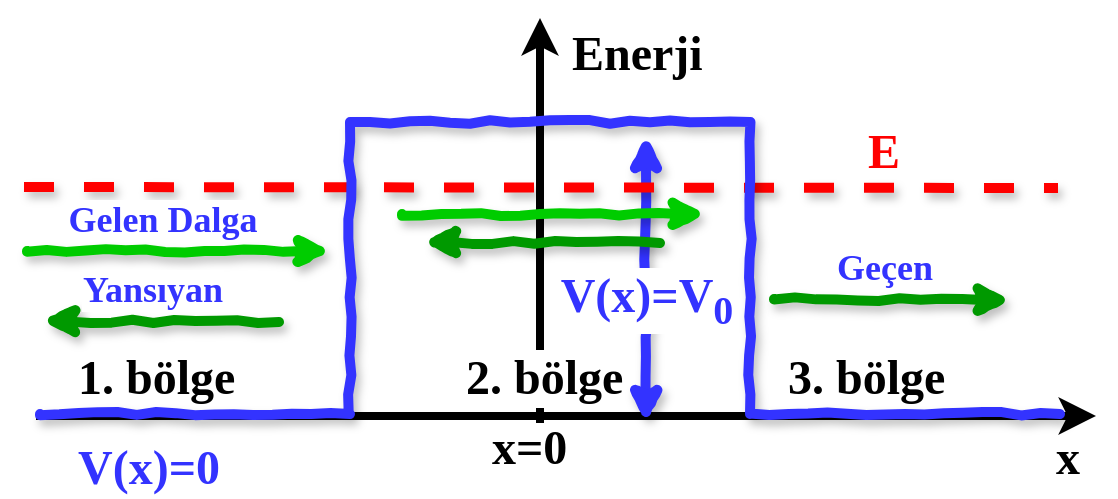 <mxfile version="12.1.9" type="device" pages="1"><diagram id="ZiPAcwfU952Y07UZ7NPH" name="Page-1"><mxGraphModel dx="1422" dy="804" grid="0" gridSize="10" guides="1" tooltips="1" connect="1" arrows="1" fold="1" page="1" pageScale="1" pageWidth="850" pageHeight="1100" math="0" shadow="0"><root><mxCell id="0"/><mxCell id="1" parent="0"/><mxCell id="BAUUFboI9dtbD_EHtKBf-2" value="" style="endArrow=classic;html=1;strokeWidth=4;" parent="1" edge="1"><mxGeometry width="50" height="50" relative="1" as="geometry"><mxPoint x="200" y="360" as="sourcePoint"/><mxPoint x="730" y="360" as="targetPoint"/></mxGeometry></mxCell><mxCell id="BAUUFboI9dtbD_EHtKBf-3" value="" style="endArrow=classic;html=1;strokeWidth=4;" parent="1" edge="1"><mxGeometry width="50" height="50" relative="1" as="geometry"><mxPoint x="452" y="363.5" as="sourcePoint"/><mxPoint x="452" y="161" as="targetPoint"/></mxGeometry></mxCell><mxCell id="BAUUFboI9dtbD_EHtKBf-7" value="" style="endArrow=classic;startArrow=classic;html=1;shadow=1;strokeWidth=5;startFill=1;gradientColor=#ea6b66;fillColor=#f8cecc;strokeColor=#3333FF;comic=1;" parent="1" edge="1"><mxGeometry width="50" height="50" relative="1" as="geometry"><mxPoint x="505" y="363.5" as="sourcePoint"/><mxPoint x="505" y="219.5" as="targetPoint"/></mxGeometry></mxCell><mxCell id="BAUUFboI9dtbD_EHtKBf-29" value="&lt;b style=&quot;font-family: &amp;quot;comic sans ms&amp;quot;; font-size: 24px; text-align: left;&quot;&gt;V(x)=V&lt;sub&gt;0&lt;/sub&gt;&lt;/b&gt;" style="text;html=1;resizable=0;points=[];align=center;verticalAlign=middle;labelBackgroundColor=#ffffff;fontColor=#3333FF;" parent="BAUUFboI9dtbD_EHtKBf-7" vertex="1" connectable="0"><mxGeometry x="-0.21" relative="1" as="geometry"><mxPoint y="-5" as="offset"/></mxGeometry></mxCell><mxCell id="BAUUFboI9dtbD_EHtKBf-15" value="&lt;font style=&quot;font-size: 24px&quot; face=&quot;Comic Sans MS&quot;&gt;&lt;b&gt;Enerji&lt;/b&gt;&lt;/font&gt;" style="text;html=1;resizable=0;points=[];autosize=1;align=left;verticalAlign=top;spacingTop=-4;fontColor=#000000;" parent="1" vertex="1"><mxGeometry x="465.5" y="161.5" width="79" height="20" as="geometry"/></mxCell><mxCell id="BAUUFboI9dtbD_EHtKBf-16" value="" style="endArrow=none;dashed=1;html=1;shadow=1;strokeColor=#FF0000;strokeWidth=5;fontColor=#000000;" parent="1" edge="1"><mxGeometry width="50" height="50" relative="1" as="geometry"><mxPoint x="194" y="245.5" as="sourcePoint"/><mxPoint x="711" y="246" as="targetPoint"/></mxGeometry></mxCell><mxCell id="BAUUFboI9dtbD_EHtKBf-18" value="&lt;font style=&quot;font-size: 24px&quot; face=&quot;Comic Sans MS&quot;&gt;&lt;b&gt;E&lt;/b&gt;&lt;/font&gt;" style="text;html=1;resizable=0;points=[];autosize=1;align=left;verticalAlign=top;spacingTop=-4;fontColor=#FF0000;" parent="1" vertex="1"><mxGeometry x="614" y="211" width="25" height="20" as="geometry"/></mxCell><mxCell id="BAUUFboI9dtbD_EHtKBf-19" value="&lt;font style=&quot;font-size: 24px&quot; face=&quot;Comic Sans MS&quot;&gt;&lt;b&gt;x=0&lt;/b&gt;&lt;/font&gt;" style="text;html=1;resizable=0;points=[];autosize=1;align=left;verticalAlign=top;spacingTop=-4;fontColor=#000000;" parent="1" vertex="1"><mxGeometry x="425.5" y="358.5" width="54" height="20" as="geometry"/></mxCell><mxCell id="BAUUFboI9dtbD_EHtKBf-20" value="&lt;font style=&quot;font-size: 24px&quot; face=&quot;Comic Sans MS&quot;&gt;&lt;b&gt;x&lt;/b&gt;&lt;/font&gt;" style="text;html=1;resizable=0;points=[];autosize=1;align=left;verticalAlign=top;spacingTop=-4;fontColor=#000000;" parent="1" vertex="1"><mxGeometry x="708" y="363.5" width="24" height="20" as="geometry"/></mxCell><mxCell id="BAUUFboI9dtbD_EHtKBf-21" value="&lt;font face=&quot;Comic Sans MS&quot;&gt;&lt;span style=&quot;font-size: 24px&quot;&gt;&lt;b&gt;V(x)=0&lt;/b&gt;&lt;/span&gt;&lt;/font&gt;" style="text;html=1;resizable=0;points=[];autosize=1;align=left;verticalAlign=top;spacingTop=-4;gradientColor=#ea6b66;fillColor=none;strokeColor=none;shadow=0;comic=0;rounded=0;glass=0;fontColor=#3333FF;" parent="1" vertex="1"><mxGeometry x="219" y="368.5" width="87" height="20" as="geometry"/></mxCell><mxCell id="BAUUFboI9dtbD_EHtKBf-23" value="" style="endArrow=classic;html=1;shadow=1;strokeColor=#00CC00;strokeWidth=5;fontColor=#3333FF;comic=1;" parent="1" edge="1"><mxGeometry width="50" height="50" relative="1" as="geometry"><mxPoint x="195.5" y="277.5" as="sourcePoint"/><mxPoint x="347.5" y="277.5" as="targetPoint"/></mxGeometry></mxCell><mxCell id="BAUUFboI9dtbD_EHtKBf-25" value="&lt;font style=&quot;font-size: 18px&quot; face=&quot;Comic Sans MS&quot;&gt;&lt;b&gt;Gelen Dalga&lt;/b&gt;&lt;/font&gt;" style="text;html=1;resizable=0;points=[];align=center;verticalAlign=middle;labelBackgroundColor=#ffffff;fontColor=#3333FF;" parent="BAUUFboI9dtbD_EHtKBf-23" vertex="1" connectable="0"><mxGeometry x="-0.257" y="-3" relative="1" as="geometry"><mxPoint x="11" y="-18.5" as="offset"/></mxGeometry></mxCell><mxCell id="BAUUFboI9dtbD_EHtKBf-26" value="" style="endArrow=classic;html=1;shadow=1;strokeColor=#009900;strokeWidth=5;fontColor=#3333FF;comic=1;" parent="1" edge="1"><mxGeometry width="50" height="50" relative="1" as="geometry"><mxPoint x="569" y="301.5" as="sourcePoint"/><mxPoint x="687.5" y="302" as="targetPoint"/></mxGeometry></mxCell><mxCell id="BAUUFboI9dtbD_EHtKBf-27" value="&lt;font style=&quot;font-size: 18px&quot; face=&quot;Comic Sans MS&quot;&gt;&lt;b&gt;Geçen&lt;/b&gt;&lt;/font&gt;" style="text;html=1;resizable=0;points=[];align=center;verticalAlign=middle;labelBackgroundColor=#ffffff;fontColor=#3333FF;" parent="BAUUFboI9dtbD_EHtKBf-26" vertex="1" connectable="0"><mxGeometry x="-0.257" y="-3" relative="1" as="geometry"><mxPoint x="11" y="-18.5" as="offset"/></mxGeometry></mxCell><mxCell id="BAUUFboI9dtbD_EHtKBf-30" value="" style="endArrow=none;html=1;shadow=1;strokeColor=#009900;strokeWidth=5;fontColor=#3333FF;comic=1;startArrow=classic;startFill=1;endFill=0;" parent="1" edge="1"><mxGeometry width="50" height="50" relative="1" as="geometry"><mxPoint x="203" y="312.5" as="sourcePoint"/><mxPoint x="321.5" y="313" as="targetPoint"/></mxGeometry></mxCell><mxCell id="BAUUFboI9dtbD_EHtKBf-31" value="&lt;font style=&quot;font-size: 18px&quot; face=&quot;Comic Sans MS&quot;&gt;&lt;b&gt;Yansıyan&lt;/b&gt;&lt;/font&gt;" style="text;html=1;resizable=0;points=[];align=center;verticalAlign=middle;labelBackgroundColor=#ffffff;fontColor=#3333FF;" parent="BAUUFboI9dtbD_EHtKBf-30" vertex="1" connectable="0"><mxGeometry x="-0.257" y="-3" relative="1" as="geometry"><mxPoint x="11" y="-18.5" as="offset"/></mxGeometry></mxCell><mxCell id="BAUUFboI9dtbD_EHtKBf-32" value="&lt;font face=&quot;Comic Sans MS&quot;&gt;&lt;span style=&quot;font-size: 24px&quot;&gt;&lt;b&gt;1. bölge&lt;/b&gt;&lt;/span&gt;&lt;/font&gt;" style="text;html=1;resizable=0;points=[];autosize=1;align=left;verticalAlign=top;spacingTop=-4;gradientColor=#ea6b66;fillColor=none;strokeColor=none;shadow=0;comic=0;rounded=0;glass=0;fontColor=#000000;" parent="1" vertex="1"><mxGeometry x="219" y="324" width="105" height="20" as="geometry"/></mxCell><mxCell id="BAUUFboI9dtbD_EHtKBf-34" value="&lt;font face=&quot;Comic Sans MS&quot;&gt;&lt;span style=&quot;font-size: 24px&quot;&gt;&lt;b&gt;2. bölge&lt;/b&gt;&lt;/span&gt;&lt;/font&gt;" style="text;html=1;resizable=0;points=[];autosize=1;align=left;verticalAlign=top;spacingTop=-4;gradientColor=#ea6b66;fillColor=none;strokeColor=none;shadow=0;comic=0;rounded=0;glass=0;fontColor=#000000;labelBackgroundColor=#ffffff;" parent="1" vertex="1"><mxGeometry x="413" y="324" width="105" height="20" as="geometry"/></mxCell><mxCell id="Ea_5AneWh-ojYIX9yNdN-2" value="" style="endArrow=none;html=1;rounded=0;fillColor=#0050ef;strokeColor=#3333FF;strokeWidth=5;comic=1;shadow=1;endFill=0;" parent="1" edge="1"><mxGeometry width="50" height="50" relative="1" as="geometry"><mxPoint x="202" y="359" as="sourcePoint"/><mxPoint x="712" y="359" as="targetPoint"/><Array as="points"><mxPoint x="357" y="359"/><mxPoint x="357" y="213"/><mxPoint x="557" y="213"/><mxPoint x="557" y="359"/></Array></mxGeometry></mxCell><mxCell id="Ea_5AneWh-ojYIX9yNdN-4" value="&lt;font face=&quot;Comic Sans MS&quot;&gt;&lt;span style=&quot;font-size: 24px&quot;&gt;&lt;b&gt;3. bölge&lt;/b&gt;&lt;/span&gt;&lt;/font&gt;" style="text;html=1;resizable=0;points=[];autosize=1;align=left;verticalAlign=top;spacingTop=-4;gradientColor=#ea6b66;fillColor=none;strokeColor=none;shadow=0;comic=0;rounded=0;glass=0;fontColor=#000000;" parent="1" vertex="1"><mxGeometry x="574" y="324" width="105" height="20" as="geometry"/></mxCell><mxCell id="Ea_5AneWh-ojYIX9yNdN-7" value="" style="endArrow=classic;html=1;shadow=1;strokeColor=#00CC00;strokeWidth=5;fontColor=#3333FF;comic=1;" parent="1" edge="1"><mxGeometry width="50" height="50" relative="1" as="geometry"><mxPoint x="383" y="259" as="sourcePoint"/><mxPoint x="535" y="259" as="targetPoint"/></mxGeometry></mxCell><mxCell id="Ea_5AneWh-ojYIX9yNdN-9" value="" style="endArrow=none;html=1;shadow=1;strokeColor=#009900;strokeWidth=5;fontColor=#3333FF;comic=1;startArrow=classic;startFill=1;endFill=0;" parent="1" edge="1"><mxGeometry width="50" height="50" relative="1" as="geometry"><mxPoint x="393.5" y="273" as="sourcePoint"/><mxPoint x="512" y="273.5" as="targetPoint"/></mxGeometry></mxCell></root></mxGraphModel></diagram></mxfile>
